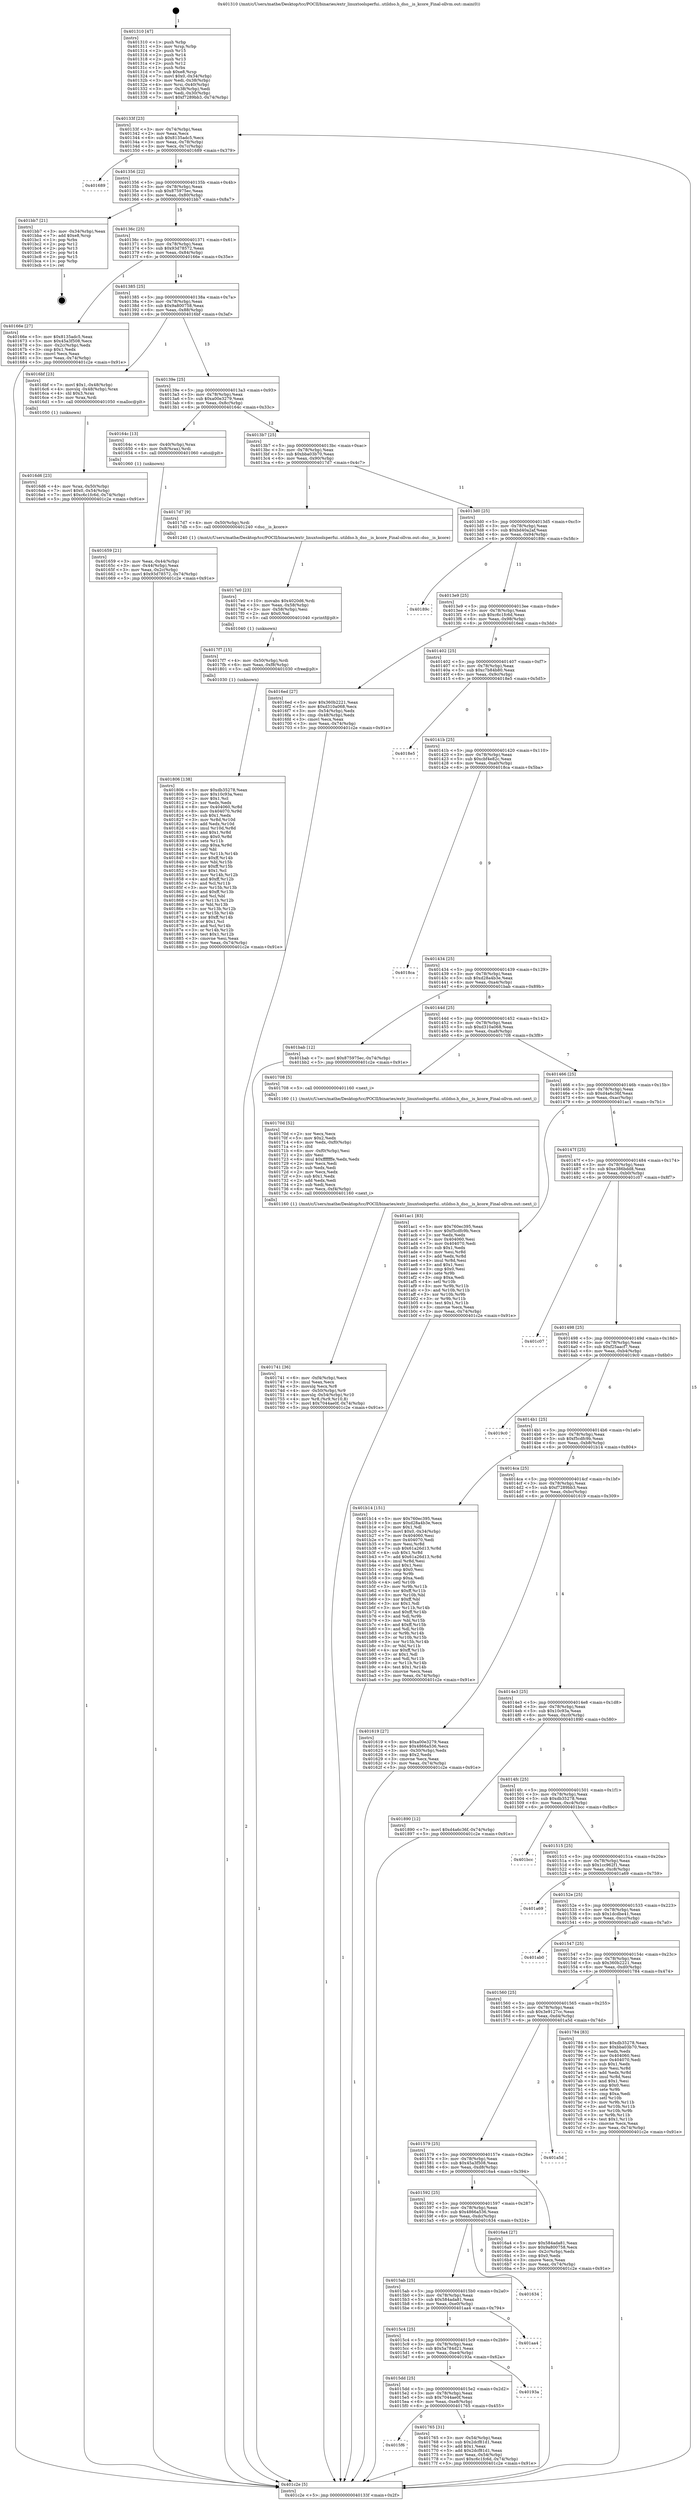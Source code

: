 digraph "0x401310" {
  label = "0x401310 (/mnt/c/Users/mathe/Desktop/tcc/POCII/binaries/extr_linuxtoolsperfui..utildso.h_dso__is_kcore_Final-ollvm.out::main(0))"
  labelloc = "t"
  node[shape=record]

  Entry [label="",width=0.3,height=0.3,shape=circle,fillcolor=black,style=filled]
  "0x40133f" [label="{
     0x40133f [23]\l
     | [instrs]\l
     &nbsp;&nbsp;0x40133f \<+3\>: mov -0x74(%rbp),%eax\l
     &nbsp;&nbsp;0x401342 \<+2\>: mov %eax,%ecx\l
     &nbsp;&nbsp;0x401344 \<+6\>: sub $0x8135adc5,%ecx\l
     &nbsp;&nbsp;0x40134a \<+3\>: mov %eax,-0x78(%rbp)\l
     &nbsp;&nbsp;0x40134d \<+3\>: mov %ecx,-0x7c(%rbp)\l
     &nbsp;&nbsp;0x401350 \<+6\>: je 0000000000401689 \<main+0x379\>\l
  }"]
  "0x401689" [label="{
     0x401689\l
  }", style=dashed]
  "0x401356" [label="{
     0x401356 [22]\l
     | [instrs]\l
     &nbsp;&nbsp;0x401356 \<+5\>: jmp 000000000040135b \<main+0x4b\>\l
     &nbsp;&nbsp;0x40135b \<+3\>: mov -0x78(%rbp),%eax\l
     &nbsp;&nbsp;0x40135e \<+5\>: sub $0x875975ec,%eax\l
     &nbsp;&nbsp;0x401363 \<+3\>: mov %eax,-0x80(%rbp)\l
     &nbsp;&nbsp;0x401366 \<+6\>: je 0000000000401bb7 \<main+0x8a7\>\l
  }"]
  Exit [label="",width=0.3,height=0.3,shape=circle,fillcolor=black,style=filled,peripheries=2]
  "0x401bb7" [label="{
     0x401bb7 [21]\l
     | [instrs]\l
     &nbsp;&nbsp;0x401bb7 \<+3\>: mov -0x34(%rbp),%eax\l
     &nbsp;&nbsp;0x401bba \<+7\>: add $0xe8,%rsp\l
     &nbsp;&nbsp;0x401bc1 \<+1\>: pop %rbx\l
     &nbsp;&nbsp;0x401bc2 \<+2\>: pop %r12\l
     &nbsp;&nbsp;0x401bc4 \<+2\>: pop %r13\l
     &nbsp;&nbsp;0x401bc6 \<+2\>: pop %r14\l
     &nbsp;&nbsp;0x401bc8 \<+2\>: pop %r15\l
     &nbsp;&nbsp;0x401bca \<+1\>: pop %rbp\l
     &nbsp;&nbsp;0x401bcb \<+1\>: ret\l
  }"]
  "0x40136c" [label="{
     0x40136c [25]\l
     | [instrs]\l
     &nbsp;&nbsp;0x40136c \<+5\>: jmp 0000000000401371 \<main+0x61\>\l
     &nbsp;&nbsp;0x401371 \<+3\>: mov -0x78(%rbp),%eax\l
     &nbsp;&nbsp;0x401374 \<+5\>: sub $0x93d78572,%eax\l
     &nbsp;&nbsp;0x401379 \<+6\>: mov %eax,-0x84(%rbp)\l
     &nbsp;&nbsp;0x40137f \<+6\>: je 000000000040166e \<main+0x35e\>\l
  }"]
  "0x401806" [label="{
     0x401806 [138]\l
     | [instrs]\l
     &nbsp;&nbsp;0x401806 \<+5\>: mov $0xdb35278,%eax\l
     &nbsp;&nbsp;0x40180b \<+5\>: mov $0x10c93a,%esi\l
     &nbsp;&nbsp;0x401810 \<+2\>: mov $0x1,%cl\l
     &nbsp;&nbsp;0x401812 \<+2\>: xor %edx,%edx\l
     &nbsp;&nbsp;0x401814 \<+8\>: mov 0x404060,%r8d\l
     &nbsp;&nbsp;0x40181c \<+8\>: mov 0x404070,%r9d\l
     &nbsp;&nbsp;0x401824 \<+3\>: sub $0x1,%edx\l
     &nbsp;&nbsp;0x401827 \<+3\>: mov %r8d,%r10d\l
     &nbsp;&nbsp;0x40182a \<+3\>: add %edx,%r10d\l
     &nbsp;&nbsp;0x40182d \<+4\>: imul %r10d,%r8d\l
     &nbsp;&nbsp;0x401831 \<+4\>: and $0x1,%r8d\l
     &nbsp;&nbsp;0x401835 \<+4\>: cmp $0x0,%r8d\l
     &nbsp;&nbsp;0x401839 \<+4\>: sete %r11b\l
     &nbsp;&nbsp;0x40183d \<+4\>: cmp $0xa,%r9d\l
     &nbsp;&nbsp;0x401841 \<+3\>: setl %bl\l
     &nbsp;&nbsp;0x401844 \<+3\>: mov %r11b,%r14b\l
     &nbsp;&nbsp;0x401847 \<+4\>: xor $0xff,%r14b\l
     &nbsp;&nbsp;0x40184b \<+3\>: mov %bl,%r15b\l
     &nbsp;&nbsp;0x40184e \<+4\>: xor $0xff,%r15b\l
     &nbsp;&nbsp;0x401852 \<+3\>: xor $0x1,%cl\l
     &nbsp;&nbsp;0x401855 \<+3\>: mov %r14b,%r12b\l
     &nbsp;&nbsp;0x401858 \<+4\>: and $0xff,%r12b\l
     &nbsp;&nbsp;0x40185c \<+3\>: and %cl,%r11b\l
     &nbsp;&nbsp;0x40185f \<+3\>: mov %r15b,%r13b\l
     &nbsp;&nbsp;0x401862 \<+4\>: and $0xff,%r13b\l
     &nbsp;&nbsp;0x401866 \<+2\>: and %cl,%bl\l
     &nbsp;&nbsp;0x401868 \<+3\>: or %r11b,%r12b\l
     &nbsp;&nbsp;0x40186b \<+3\>: or %bl,%r13b\l
     &nbsp;&nbsp;0x40186e \<+3\>: xor %r13b,%r12b\l
     &nbsp;&nbsp;0x401871 \<+3\>: or %r15b,%r14b\l
     &nbsp;&nbsp;0x401874 \<+4\>: xor $0xff,%r14b\l
     &nbsp;&nbsp;0x401878 \<+3\>: or $0x1,%cl\l
     &nbsp;&nbsp;0x40187b \<+3\>: and %cl,%r14b\l
     &nbsp;&nbsp;0x40187e \<+3\>: or %r14b,%r12b\l
     &nbsp;&nbsp;0x401881 \<+4\>: test $0x1,%r12b\l
     &nbsp;&nbsp;0x401885 \<+3\>: cmovne %esi,%eax\l
     &nbsp;&nbsp;0x401888 \<+3\>: mov %eax,-0x74(%rbp)\l
     &nbsp;&nbsp;0x40188b \<+5\>: jmp 0000000000401c2e \<main+0x91e\>\l
  }"]
  "0x40166e" [label="{
     0x40166e [27]\l
     | [instrs]\l
     &nbsp;&nbsp;0x40166e \<+5\>: mov $0x8135adc5,%eax\l
     &nbsp;&nbsp;0x401673 \<+5\>: mov $0x45a3f508,%ecx\l
     &nbsp;&nbsp;0x401678 \<+3\>: mov -0x2c(%rbp),%edx\l
     &nbsp;&nbsp;0x40167b \<+3\>: cmp $0x1,%edx\l
     &nbsp;&nbsp;0x40167e \<+3\>: cmovl %ecx,%eax\l
     &nbsp;&nbsp;0x401681 \<+3\>: mov %eax,-0x74(%rbp)\l
     &nbsp;&nbsp;0x401684 \<+5\>: jmp 0000000000401c2e \<main+0x91e\>\l
  }"]
  "0x401385" [label="{
     0x401385 [25]\l
     | [instrs]\l
     &nbsp;&nbsp;0x401385 \<+5\>: jmp 000000000040138a \<main+0x7a\>\l
     &nbsp;&nbsp;0x40138a \<+3\>: mov -0x78(%rbp),%eax\l
     &nbsp;&nbsp;0x40138d \<+5\>: sub $0x9a800758,%eax\l
     &nbsp;&nbsp;0x401392 \<+6\>: mov %eax,-0x88(%rbp)\l
     &nbsp;&nbsp;0x401398 \<+6\>: je 00000000004016bf \<main+0x3af\>\l
  }"]
  "0x4017f7" [label="{
     0x4017f7 [15]\l
     | [instrs]\l
     &nbsp;&nbsp;0x4017f7 \<+4\>: mov -0x50(%rbp),%rdi\l
     &nbsp;&nbsp;0x4017fb \<+6\>: mov %eax,-0xf8(%rbp)\l
     &nbsp;&nbsp;0x401801 \<+5\>: call 0000000000401030 \<free@plt\>\l
     | [calls]\l
     &nbsp;&nbsp;0x401030 \{1\} (unknown)\l
  }"]
  "0x4016bf" [label="{
     0x4016bf [23]\l
     | [instrs]\l
     &nbsp;&nbsp;0x4016bf \<+7\>: movl $0x1,-0x48(%rbp)\l
     &nbsp;&nbsp;0x4016c6 \<+4\>: movslq -0x48(%rbp),%rax\l
     &nbsp;&nbsp;0x4016ca \<+4\>: shl $0x3,%rax\l
     &nbsp;&nbsp;0x4016ce \<+3\>: mov %rax,%rdi\l
     &nbsp;&nbsp;0x4016d1 \<+5\>: call 0000000000401050 \<malloc@plt\>\l
     | [calls]\l
     &nbsp;&nbsp;0x401050 \{1\} (unknown)\l
  }"]
  "0x40139e" [label="{
     0x40139e [25]\l
     | [instrs]\l
     &nbsp;&nbsp;0x40139e \<+5\>: jmp 00000000004013a3 \<main+0x93\>\l
     &nbsp;&nbsp;0x4013a3 \<+3\>: mov -0x78(%rbp),%eax\l
     &nbsp;&nbsp;0x4013a6 \<+5\>: sub $0xa00e3279,%eax\l
     &nbsp;&nbsp;0x4013ab \<+6\>: mov %eax,-0x8c(%rbp)\l
     &nbsp;&nbsp;0x4013b1 \<+6\>: je 000000000040164c \<main+0x33c\>\l
  }"]
  "0x4017e0" [label="{
     0x4017e0 [23]\l
     | [instrs]\l
     &nbsp;&nbsp;0x4017e0 \<+10\>: movabs $0x4020d6,%rdi\l
     &nbsp;&nbsp;0x4017ea \<+3\>: mov %eax,-0x58(%rbp)\l
     &nbsp;&nbsp;0x4017ed \<+3\>: mov -0x58(%rbp),%esi\l
     &nbsp;&nbsp;0x4017f0 \<+2\>: mov $0x0,%al\l
     &nbsp;&nbsp;0x4017f2 \<+5\>: call 0000000000401040 \<printf@plt\>\l
     | [calls]\l
     &nbsp;&nbsp;0x401040 \{1\} (unknown)\l
  }"]
  "0x40164c" [label="{
     0x40164c [13]\l
     | [instrs]\l
     &nbsp;&nbsp;0x40164c \<+4\>: mov -0x40(%rbp),%rax\l
     &nbsp;&nbsp;0x401650 \<+4\>: mov 0x8(%rax),%rdi\l
     &nbsp;&nbsp;0x401654 \<+5\>: call 0000000000401060 \<atoi@plt\>\l
     | [calls]\l
     &nbsp;&nbsp;0x401060 \{1\} (unknown)\l
  }"]
  "0x4013b7" [label="{
     0x4013b7 [25]\l
     | [instrs]\l
     &nbsp;&nbsp;0x4013b7 \<+5\>: jmp 00000000004013bc \<main+0xac\>\l
     &nbsp;&nbsp;0x4013bc \<+3\>: mov -0x78(%rbp),%eax\l
     &nbsp;&nbsp;0x4013bf \<+5\>: sub $0xbba03b70,%eax\l
     &nbsp;&nbsp;0x4013c4 \<+6\>: mov %eax,-0x90(%rbp)\l
     &nbsp;&nbsp;0x4013ca \<+6\>: je 00000000004017d7 \<main+0x4c7\>\l
  }"]
  "0x4015f6" [label="{
     0x4015f6\l
  }", style=dashed]
  "0x4017d7" [label="{
     0x4017d7 [9]\l
     | [instrs]\l
     &nbsp;&nbsp;0x4017d7 \<+4\>: mov -0x50(%rbp),%rdi\l
     &nbsp;&nbsp;0x4017db \<+5\>: call 0000000000401240 \<dso__is_kcore\>\l
     | [calls]\l
     &nbsp;&nbsp;0x401240 \{1\} (/mnt/c/Users/mathe/Desktop/tcc/POCII/binaries/extr_linuxtoolsperfui..utildso.h_dso__is_kcore_Final-ollvm.out::dso__is_kcore)\l
  }"]
  "0x4013d0" [label="{
     0x4013d0 [25]\l
     | [instrs]\l
     &nbsp;&nbsp;0x4013d0 \<+5\>: jmp 00000000004013d5 \<main+0xc5\>\l
     &nbsp;&nbsp;0x4013d5 \<+3\>: mov -0x78(%rbp),%eax\l
     &nbsp;&nbsp;0x4013d8 \<+5\>: sub $0xbd40a2af,%eax\l
     &nbsp;&nbsp;0x4013dd \<+6\>: mov %eax,-0x94(%rbp)\l
     &nbsp;&nbsp;0x4013e3 \<+6\>: je 000000000040189c \<main+0x58c\>\l
  }"]
  "0x401765" [label="{
     0x401765 [31]\l
     | [instrs]\l
     &nbsp;&nbsp;0x401765 \<+3\>: mov -0x54(%rbp),%eax\l
     &nbsp;&nbsp;0x401768 \<+5\>: sub $0x2dcf81d1,%eax\l
     &nbsp;&nbsp;0x40176d \<+3\>: add $0x1,%eax\l
     &nbsp;&nbsp;0x401770 \<+5\>: add $0x2dcf81d1,%eax\l
     &nbsp;&nbsp;0x401775 \<+3\>: mov %eax,-0x54(%rbp)\l
     &nbsp;&nbsp;0x401778 \<+7\>: movl $0xc6c1fc6d,-0x74(%rbp)\l
     &nbsp;&nbsp;0x40177f \<+5\>: jmp 0000000000401c2e \<main+0x91e\>\l
  }"]
  "0x40189c" [label="{
     0x40189c\l
  }", style=dashed]
  "0x4013e9" [label="{
     0x4013e9 [25]\l
     | [instrs]\l
     &nbsp;&nbsp;0x4013e9 \<+5\>: jmp 00000000004013ee \<main+0xde\>\l
     &nbsp;&nbsp;0x4013ee \<+3\>: mov -0x78(%rbp),%eax\l
     &nbsp;&nbsp;0x4013f1 \<+5\>: sub $0xc6c1fc6d,%eax\l
     &nbsp;&nbsp;0x4013f6 \<+6\>: mov %eax,-0x98(%rbp)\l
     &nbsp;&nbsp;0x4013fc \<+6\>: je 00000000004016ed \<main+0x3dd\>\l
  }"]
  "0x4015dd" [label="{
     0x4015dd [25]\l
     | [instrs]\l
     &nbsp;&nbsp;0x4015dd \<+5\>: jmp 00000000004015e2 \<main+0x2d2\>\l
     &nbsp;&nbsp;0x4015e2 \<+3\>: mov -0x78(%rbp),%eax\l
     &nbsp;&nbsp;0x4015e5 \<+5\>: sub $0x7044ae0f,%eax\l
     &nbsp;&nbsp;0x4015ea \<+6\>: mov %eax,-0xe8(%rbp)\l
     &nbsp;&nbsp;0x4015f0 \<+6\>: je 0000000000401765 \<main+0x455\>\l
  }"]
  "0x4016ed" [label="{
     0x4016ed [27]\l
     | [instrs]\l
     &nbsp;&nbsp;0x4016ed \<+5\>: mov $0x360b2221,%eax\l
     &nbsp;&nbsp;0x4016f2 \<+5\>: mov $0xd310a068,%ecx\l
     &nbsp;&nbsp;0x4016f7 \<+3\>: mov -0x54(%rbp),%edx\l
     &nbsp;&nbsp;0x4016fa \<+3\>: cmp -0x48(%rbp),%edx\l
     &nbsp;&nbsp;0x4016fd \<+3\>: cmovl %ecx,%eax\l
     &nbsp;&nbsp;0x401700 \<+3\>: mov %eax,-0x74(%rbp)\l
     &nbsp;&nbsp;0x401703 \<+5\>: jmp 0000000000401c2e \<main+0x91e\>\l
  }"]
  "0x401402" [label="{
     0x401402 [25]\l
     | [instrs]\l
     &nbsp;&nbsp;0x401402 \<+5\>: jmp 0000000000401407 \<main+0xf7\>\l
     &nbsp;&nbsp;0x401407 \<+3\>: mov -0x78(%rbp),%eax\l
     &nbsp;&nbsp;0x40140a \<+5\>: sub $0xc7b84b80,%eax\l
     &nbsp;&nbsp;0x40140f \<+6\>: mov %eax,-0x9c(%rbp)\l
     &nbsp;&nbsp;0x401415 \<+6\>: je 00000000004018e5 \<main+0x5d5\>\l
  }"]
  "0x40193a" [label="{
     0x40193a\l
  }", style=dashed]
  "0x4018e5" [label="{
     0x4018e5\l
  }", style=dashed]
  "0x40141b" [label="{
     0x40141b [25]\l
     | [instrs]\l
     &nbsp;&nbsp;0x40141b \<+5\>: jmp 0000000000401420 \<main+0x110\>\l
     &nbsp;&nbsp;0x401420 \<+3\>: mov -0x78(%rbp),%eax\l
     &nbsp;&nbsp;0x401423 \<+5\>: sub $0xcbf4e82c,%eax\l
     &nbsp;&nbsp;0x401428 \<+6\>: mov %eax,-0xa0(%rbp)\l
     &nbsp;&nbsp;0x40142e \<+6\>: je 00000000004018ca \<main+0x5ba\>\l
  }"]
  "0x4015c4" [label="{
     0x4015c4 [25]\l
     | [instrs]\l
     &nbsp;&nbsp;0x4015c4 \<+5\>: jmp 00000000004015c9 \<main+0x2b9\>\l
     &nbsp;&nbsp;0x4015c9 \<+3\>: mov -0x78(%rbp),%eax\l
     &nbsp;&nbsp;0x4015cc \<+5\>: sub $0x5a784d21,%eax\l
     &nbsp;&nbsp;0x4015d1 \<+6\>: mov %eax,-0xe4(%rbp)\l
     &nbsp;&nbsp;0x4015d7 \<+6\>: je 000000000040193a \<main+0x62a\>\l
  }"]
  "0x4018ca" [label="{
     0x4018ca\l
  }", style=dashed]
  "0x401434" [label="{
     0x401434 [25]\l
     | [instrs]\l
     &nbsp;&nbsp;0x401434 \<+5\>: jmp 0000000000401439 \<main+0x129\>\l
     &nbsp;&nbsp;0x401439 \<+3\>: mov -0x78(%rbp),%eax\l
     &nbsp;&nbsp;0x40143c \<+5\>: sub $0xd28a4b3e,%eax\l
     &nbsp;&nbsp;0x401441 \<+6\>: mov %eax,-0xa4(%rbp)\l
     &nbsp;&nbsp;0x401447 \<+6\>: je 0000000000401bab \<main+0x89b\>\l
  }"]
  "0x401aa4" [label="{
     0x401aa4\l
  }", style=dashed]
  "0x401bab" [label="{
     0x401bab [12]\l
     | [instrs]\l
     &nbsp;&nbsp;0x401bab \<+7\>: movl $0x875975ec,-0x74(%rbp)\l
     &nbsp;&nbsp;0x401bb2 \<+5\>: jmp 0000000000401c2e \<main+0x91e\>\l
  }"]
  "0x40144d" [label="{
     0x40144d [25]\l
     | [instrs]\l
     &nbsp;&nbsp;0x40144d \<+5\>: jmp 0000000000401452 \<main+0x142\>\l
     &nbsp;&nbsp;0x401452 \<+3\>: mov -0x78(%rbp),%eax\l
     &nbsp;&nbsp;0x401455 \<+5\>: sub $0xd310a068,%eax\l
     &nbsp;&nbsp;0x40145a \<+6\>: mov %eax,-0xa8(%rbp)\l
     &nbsp;&nbsp;0x401460 \<+6\>: je 0000000000401708 \<main+0x3f8\>\l
  }"]
  "0x4015ab" [label="{
     0x4015ab [25]\l
     | [instrs]\l
     &nbsp;&nbsp;0x4015ab \<+5\>: jmp 00000000004015b0 \<main+0x2a0\>\l
     &nbsp;&nbsp;0x4015b0 \<+3\>: mov -0x78(%rbp),%eax\l
     &nbsp;&nbsp;0x4015b3 \<+5\>: sub $0x584ada81,%eax\l
     &nbsp;&nbsp;0x4015b8 \<+6\>: mov %eax,-0xe0(%rbp)\l
     &nbsp;&nbsp;0x4015be \<+6\>: je 0000000000401aa4 \<main+0x794\>\l
  }"]
  "0x401708" [label="{
     0x401708 [5]\l
     | [instrs]\l
     &nbsp;&nbsp;0x401708 \<+5\>: call 0000000000401160 \<next_i\>\l
     | [calls]\l
     &nbsp;&nbsp;0x401160 \{1\} (/mnt/c/Users/mathe/Desktop/tcc/POCII/binaries/extr_linuxtoolsperfui..utildso.h_dso__is_kcore_Final-ollvm.out::next_i)\l
  }"]
  "0x401466" [label="{
     0x401466 [25]\l
     | [instrs]\l
     &nbsp;&nbsp;0x401466 \<+5\>: jmp 000000000040146b \<main+0x15b\>\l
     &nbsp;&nbsp;0x40146b \<+3\>: mov -0x78(%rbp),%eax\l
     &nbsp;&nbsp;0x40146e \<+5\>: sub $0xd4a6c36f,%eax\l
     &nbsp;&nbsp;0x401473 \<+6\>: mov %eax,-0xac(%rbp)\l
     &nbsp;&nbsp;0x401479 \<+6\>: je 0000000000401ac1 \<main+0x7b1\>\l
  }"]
  "0x401634" [label="{
     0x401634\l
  }", style=dashed]
  "0x401ac1" [label="{
     0x401ac1 [83]\l
     | [instrs]\l
     &nbsp;&nbsp;0x401ac1 \<+5\>: mov $0x760ec395,%eax\l
     &nbsp;&nbsp;0x401ac6 \<+5\>: mov $0xf5cdfc9b,%ecx\l
     &nbsp;&nbsp;0x401acb \<+2\>: xor %edx,%edx\l
     &nbsp;&nbsp;0x401acd \<+7\>: mov 0x404060,%esi\l
     &nbsp;&nbsp;0x401ad4 \<+7\>: mov 0x404070,%edi\l
     &nbsp;&nbsp;0x401adb \<+3\>: sub $0x1,%edx\l
     &nbsp;&nbsp;0x401ade \<+3\>: mov %esi,%r8d\l
     &nbsp;&nbsp;0x401ae1 \<+3\>: add %edx,%r8d\l
     &nbsp;&nbsp;0x401ae4 \<+4\>: imul %r8d,%esi\l
     &nbsp;&nbsp;0x401ae8 \<+3\>: and $0x1,%esi\l
     &nbsp;&nbsp;0x401aeb \<+3\>: cmp $0x0,%esi\l
     &nbsp;&nbsp;0x401aee \<+4\>: sete %r9b\l
     &nbsp;&nbsp;0x401af2 \<+3\>: cmp $0xa,%edi\l
     &nbsp;&nbsp;0x401af5 \<+4\>: setl %r10b\l
     &nbsp;&nbsp;0x401af9 \<+3\>: mov %r9b,%r11b\l
     &nbsp;&nbsp;0x401afc \<+3\>: and %r10b,%r11b\l
     &nbsp;&nbsp;0x401aff \<+3\>: xor %r10b,%r9b\l
     &nbsp;&nbsp;0x401b02 \<+3\>: or %r9b,%r11b\l
     &nbsp;&nbsp;0x401b05 \<+4\>: test $0x1,%r11b\l
     &nbsp;&nbsp;0x401b09 \<+3\>: cmovne %ecx,%eax\l
     &nbsp;&nbsp;0x401b0c \<+3\>: mov %eax,-0x74(%rbp)\l
     &nbsp;&nbsp;0x401b0f \<+5\>: jmp 0000000000401c2e \<main+0x91e\>\l
  }"]
  "0x40147f" [label="{
     0x40147f [25]\l
     | [instrs]\l
     &nbsp;&nbsp;0x40147f \<+5\>: jmp 0000000000401484 \<main+0x174\>\l
     &nbsp;&nbsp;0x401484 \<+3\>: mov -0x78(%rbp),%eax\l
     &nbsp;&nbsp;0x401487 \<+5\>: sub $0xe386bdd8,%eax\l
     &nbsp;&nbsp;0x40148c \<+6\>: mov %eax,-0xb0(%rbp)\l
     &nbsp;&nbsp;0x401492 \<+6\>: je 0000000000401c07 \<main+0x8f7\>\l
  }"]
  "0x401741" [label="{
     0x401741 [36]\l
     | [instrs]\l
     &nbsp;&nbsp;0x401741 \<+6\>: mov -0xf4(%rbp),%ecx\l
     &nbsp;&nbsp;0x401747 \<+3\>: imul %eax,%ecx\l
     &nbsp;&nbsp;0x40174a \<+3\>: movslq %ecx,%r8\l
     &nbsp;&nbsp;0x40174d \<+4\>: mov -0x50(%rbp),%r9\l
     &nbsp;&nbsp;0x401751 \<+4\>: movslq -0x54(%rbp),%r10\l
     &nbsp;&nbsp;0x401755 \<+4\>: mov %r8,(%r9,%r10,8)\l
     &nbsp;&nbsp;0x401759 \<+7\>: movl $0x7044ae0f,-0x74(%rbp)\l
     &nbsp;&nbsp;0x401760 \<+5\>: jmp 0000000000401c2e \<main+0x91e\>\l
  }"]
  "0x401c07" [label="{
     0x401c07\l
  }", style=dashed]
  "0x401498" [label="{
     0x401498 [25]\l
     | [instrs]\l
     &nbsp;&nbsp;0x401498 \<+5\>: jmp 000000000040149d \<main+0x18d\>\l
     &nbsp;&nbsp;0x40149d \<+3\>: mov -0x78(%rbp),%eax\l
     &nbsp;&nbsp;0x4014a0 \<+5\>: sub $0xf25aacf7,%eax\l
     &nbsp;&nbsp;0x4014a5 \<+6\>: mov %eax,-0xb4(%rbp)\l
     &nbsp;&nbsp;0x4014ab \<+6\>: je 00000000004019c0 \<main+0x6b0\>\l
  }"]
  "0x40170d" [label="{
     0x40170d [52]\l
     | [instrs]\l
     &nbsp;&nbsp;0x40170d \<+2\>: xor %ecx,%ecx\l
     &nbsp;&nbsp;0x40170f \<+5\>: mov $0x2,%edx\l
     &nbsp;&nbsp;0x401714 \<+6\>: mov %edx,-0xf0(%rbp)\l
     &nbsp;&nbsp;0x40171a \<+1\>: cltd\l
     &nbsp;&nbsp;0x40171b \<+6\>: mov -0xf0(%rbp),%esi\l
     &nbsp;&nbsp;0x401721 \<+2\>: idiv %esi\l
     &nbsp;&nbsp;0x401723 \<+6\>: imul $0xfffffffe,%edx,%edx\l
     &nbsp;&nbsp;0x401729 \<+2\>: mov %ecx,%edi\l
     &nbsp;&nbsp;0x40172b \<+2\>: sub %edx,%edi\l
     &nbsp;&nbsp;0x40172d \<+2\>: mov %ecx,%edx\l
     &nbsp;&nbsp;0x40172f \<+3\>: sub $0x1,%edx\l
     &nbsp;&nbsp;0x401732 \<+2\>: add %edx,%edi\l
     &nbsp;&nbsp;0x401734 \<+2\>: sub %edi,%ecx\l
     &nbsp;&nbsp;0x401736 \<+6\>: mov %ecx,-0xf4(%rbp)\l
     &nbsp;&nbsp;0x40173c \<+5\>: call 0000000000401160 \<next_i\>\l
     | [calls]\l
     &nbsp;&nbsp;0x401160 \{1\} (/mnt/c/Users/mathe/Desktop/tcc/POCII/binaries/extr_linuxtoolsperfui..utildso.h_dso__is_kcore_Final-ollvm.out::next_i)\l
  }"]
  "0x4019c0" [label="{
     0x4019c0\l
  }", style=dashed]
  "0x4014b1" [label="{
     0x4014b1 [25]\l
     | [instrs]\l
     &nbsp;&nbsp;0x4014b1 \<+5\>: jmp 00000000004014b6 \<main+0x1a6\>\l
     &nbsp;&nbsp;0x4014b6 \<+3\>: mov -0x78(%rbp),%eax\l
     &nbsp;&nbsp;0x4014b9 \<+5\>: sub $0xf5cdfc9b,%eax\l
     &nbsp;&nbsp;0x4014be \<+6\>: mov %eax,-0xb8(%rbp)\l
     &nbsp;&nbsp;0x4014c4 \<+6\>: je 0000000000401b14 \<main+0x804\>\l
  }"]
  "0x4016d6" [label="{
     0x4016d6 [23]\l
     | [instrs]\l
     &nbsp;&nbsp;0x4016d6 \<+4\>: mov %rax,-0x50(%rbp)\l
     &nbsp;&nbsp;0x4016da \<+7\>: movl $0x0,-0x54(%rbp)\l
     &nbsp;&nbsp;0x4016e1 \<+7\>: movl $0xc6c1fc6d,-0x74(%rbp)\l
     &nbsp;&nbsp;0x4016e8 \<+5\>: jmp 0000000000401c2e \<main+0x91e\>\l
  }"]
  "0x401b14" [label="{
     0x401b14 [151]\l
     | [instrs]\l
     &nbsp;&nbsp;0x401b14 \<+5\>: mov $0x760ec395,%eax\l
     &nbsp;&nbsp;0x401b19 \<+5\>: mov $0xd28a4b3e,%ecx\l
     &nbsp;&nbsp;0x401b1e \<+2\>: mov $0x1,%dl\l
     &nbsp;&nbsp;0x401b20 \<+7\>: movl $0x0,-0x34(%rbp)\l
     &nbsp;&nbsp;0x401b27 \<+7\>: mov 0x404060,%esi\l
     &nbsp;&nbsp;0x401b2e \<+7\>: mov 0x404070,%edi\l
     &nbsp;&nbsp;0x401b35 \<+3\>: mov %esi,%r8d\l
     &nbsp;&nbsp;0x401b38 \<+7\>: sub $0x61a26d13,%r8d\l
     &nbsp;&nbsp;0x401b3f \<+4\>: sub $0x1,%r8d\l
     &nbsp;&nbsp;0x401b43 \<+7\>: add $0x61a26d13,%r8d\l
     &nbsp;&nbsp;0x401b4a \<+4\>: imul %r8d,%esi\l
     &nbsp;&nbsp;0x401b4e \<+3\>: and $0x1,%esi\l
     &nbsp;&nbsp;0x401b51 \<+3\>: cmp $0x0,%esi\l
     &nbsp;&nbsp;0x401b54 \<+4\>: sete %r9b\l
     &nbsp;&nbsp;0x401b58 \<+3\>: cmp $0xa,%edi\l
     &nbsp;&nbsp;0x401b5b \<+4\>: setl %r10b\l
     &nbsp;&nbsp;0x401b5f \<+3\>: mov %r9b,%r11b\l
     &nbsp;&nbsp;0x401b62 \<+4\>: xor $0xff,%r11b\l
     &nbsp;&nbsp;0x401b66 \<+3\>: mov %r10b,%bl\l
     &nbsp;&nbsp;0x401b69 \<+3\>: xor $0xff,%bl\l
     &nbsp;&nbsp;0x401b6c \<+3\>: xor $0x1,%dl\l
     &nbsp;&nbsp;0x401b6f \<+3\>: mov %r11b,%r14b\l
     &nbsp;&nbsp;0x401b72 \<+4\>: and $0xff,%r14b\l
     &nbsp;&nbsp;0x401b76 \<+3\>: and %dl,%r9b\l
     &nbsp;&nbsp;0x401b79 \<+3\>: mov %bl,%r15b\l
     &nbsp;&nbsp;0x401b7c \<+4\>: and $0xff,%r15b\l
     &nbsp;&nbsp;0x401b80 \<+3\>: and %dl,%r10b\l
     &nbsp;&nbsp;0x401b83 \<+3\>: or %r9b,%r14b\l
     &nbsp;&nbsp;0x401b86 \<+3\>: or %r10b,%r15b\l
     &nbsp;&nbsp;0x401b89 \<+3\>: xor %r15b,%r14b\l
     &nbsp;&nbsp;0x401b8c \<+3\>: or %bl,%r11b\l
     &nbsp;&nbsp;0x401b8f \<+4\>: xor $0xff,%r11b\l
     &nbsp;&nbsp;0x401b93 \<+3\>: or $0x1,%dl\l
     &nbsp;&nbsp;0x401b96 \<+3\>: and %dl,%r11b\l
     &nbsp;&nbsp;0x401b99 \<+3\>: or %r11b,%r14b\l
     &nbsp;&nbsp;0x401b9c \<+4\>: test $0x1,%r14b\l
     &nbsp;&nbsp;0x401ba0 \<+3\>: cmovne %ecx,%eax\l
     &nbsp;&nbsp;0x401ba3 \<+3\>: mov %eax,-0x74(%rbp)\l
     &nbsp;&nbsp;0x401ba6 \<+5\>: jmp 0000000000401c2e \<main+0x91e\>\l
  }"]
  "0x4014ca" [label="{
     0x4014ca [25]\l
     | [instrs]\l
     &nbsp;&nbsp;0x4014ca \<+5\>: jmp 00000000004014cf \<main+0x1bf\>\l
     &nbsp;&nbsp;0x4014cf \<+3\>: mov -0x78(%rbp),%eax\l
     &nbsp;&nbsp;0x4014d2 \<+5\>: sub $0xf7289bb3,%eax\l
     &nbsp;&nbsp;0x4014d7 \<+6\>: mov %eax,-0xbc(%rbp)\l
     &nbsp;&nbsp;0x4014dd \<+6\>: je 0000000000401619 \<main+0x309\>\l
  }"]
  "0x401592" [label="{
     0x401592 [25]\l
     | [instrs]\l
     &nbsp;&nbsp;0x401592 \<+5\>: jmp 0000000000401597 \<main+0x287\>\l
     &nbsp;&nbsp;0x401597 \<+3\>: mov -0x78(%rbp),%eax\l
     &nbsp;&nbsp;0x40159a \<+5\>: sub $0x4866a536,%eax\l
     &nbsp;&nbsp;0x40159f \<+6\>: mov %eax,-0xdc(%rbp)\l
     &nbsp;&nbsp;0x4015a5 \<+6\>: je 0000000000401634 \<main+0x324\>\l
  }"]
  "0x401619" [label="{
     0x401619 [27]\l
     | [instrs]\l
     &nbsp;&nbsp;0x401619 \<+5\>: mov $0xa00e3279,%eax\l
     &nbsp;&nbsp;0x40161e \<+5\>: mov $0x4866a536,%ecx\l
     &nbsp;&nbsp;0x401623 \<+3\>: mov -0x30(%rbp),%edx\l
     &nbsp;&nbsp;0x401626 \<+3\>: cmp $0x2,%edx\l
     &nbsp;&nbsp;0x401629 \<+3\>: cmovne %ecx,%eax\l
     &nbsp;&nbsp;0x40162c \<+3\>: mov %eax,-0x74(%rbp)\l
     &nbsp;&nbsp;0x40162f \<+5\>: jmp 0000000000401c2e \<main+0x91e\>\l
  }"]
  "0x4014e3" [label="{
     0x4014e3 [25]\l
     | [instrs]\l
     &nbsp;&nbsp;0x4014e3 \<+5\>: jmp 00000000004014e8 \<main+0x1d8\>\l
     &nbsp;&nbsp;0x4014e8 \<+3\>: mov -0x78(%rbp),%eax\l
     &nbsp;&nbsp;0x4014eb \<+5\>: sub $0x10c93a,%eax\l
     &nbsp;&nbsp;0x4014f0 \<+6\>: mov %eax,-0xc0(%rbp)\l
     &nbsp;&nbsp;0x4014f6 \<+6\>: je 0000000000401890 \<main+0x580\>\l
  }"]
  "0x401c2e" [label="{
     0x401c2e [5]\l
     | [instrs]\l
     &nbsp;&nbsp;0x401c2e \<+5\>: jmp 000000000040133f \<main+0x2f\>\l
  }"]
  "0x401310" [label="{
     0x401310 [47]\l
     | [instrs]\l
     &nbsp;&nbsp;0x401310 \<+1\>: push %rbp\l
     &nbsp;&nbsp;0x401311 \<+3\>: mov %rsp,%rbp\l
     &nbsp;&nbsp;0x401314 \<+2\>: push %r15\l
     &nbsp;&nbsp;0x401316 \<+2\>: push %r14\l
     &nbsp;&nbsp;0x401318 \<+2\>: push %r13\l
     &nbsp;&nbsp;0x40131a \<+2\>: push %r12\l
     &nbsp;&nbsp;0x40131c \<+1\>: push %rbx\l
     &nbsp;&nbsp;0x40131d \<+7\>: sub $0xe8,%rsp\l
     &nbsp;&nbsp;0x401324 \<+7\>: movl $0x0,-0x34(%rbp)\l
     &nbsp;&nbsp;0x40132b \<+3\>: mov %edi,-0x38(%rbp)\l
     &nbsp;&nbsp;0x40132e \<+4\>: mov %rsi,-0x40(%rbp)\l
     &nbsp;&nbsp;0x401332 \<+3\>: mov -0x38(%rbp),%edi\l
     &nbsp;&nbsp;0x401335 \<+3\>: mov %edi,-0x30(%rbp)\l
     &nbsp;&nbsp;0x401338 \<+7\>: movl $0xf7289bb3,-0x74(%rbp)\l
  }"]
  "0x401659" [label="{
     0x401659 [21]\l
     | [instrs]\l
     &nbsp;&nbsp;0x401659 \<+3\>: mov %eax,-0x44(%rbp)\l
     &nbsp;&nbsp;0x40165c \<+3\>: mov -0x44(%rbp),%eax\l
     &nbsp;&nbsp;0x40165f \<+3\>: mov %eax,-0x2c(%rbp)\l
     &nbsp;&nbsp;0x401662 \<+7\>: movl $0x93d78572,-0x74(%rbp)\l
     &nbsp;&nbsp;0x401669 \<+5\>: jmp 0000000000401c2e \<main+0x91e\>\l
  }"]
  "0x4016a4" [label="{
     0x4016a4 [27]\l
     | [instrs]\l
     &nbsp;&nbsp;0x4016a4 \<+5\>: mov $0x584ada81,%eax\l
     &nbsp;&nbsp;0x4016a9 \<+5\>: mov $0x9a800758,%ecx\l
     &nbsp;&nbsp;0x4016ae \<+3\>: mov -0x2c(%rbp),%edx\l
     &nbsp;&nbsp;0x4016b1 \<+3\>: cmp $0x0,%edx\l
     &nbsp;&nbsp;0x4016b4 \<+3\>: cmove %ecx,%eax\l
     &nbsp;&nbsp;0x4016b7 \<+3\>: mov %eax,-0x74(%rbp)\l
     &nbsp;&nbsp;0x4016ba \<+5\>: jmp 0000000000401c2e \<main+0x91e\>\l
  }"]
  "0x401890" [label="{
     0x401890 [12]\l
     | [instrs]\l
     &nbsp;&nbsp;0x401890 \<+7\>: movl $0xd4a6c36f,-0x74(%rbp)\l
     &nbsp;&nbsp;0x401897 \<+5\>: jmp 0000000000401c2e \<main+0x91e\>\l
  }"]
  "0x4014fc" [label="{
     0x4014fc [25]\l
     | [instrs]\l
     &nbsp;&nbsp;0x4014fc \<+5\>: jmp 0000000000401501 \<main+0x1f1\>\l
     &nbsp;&nbsp;0x401501 \<+3\>: mov -0x78(%rbp),%eax\l
     &nbsp;&nbsp;0x401504 \<+5\>: sub $0xdb35278,%eax\l
     &nbsp;&nbsp;0x401509 \<+6\>: mov %eax,-0xc4(%rbp)\l
     &nbsp;&nbsp;0x40150f \<+6\>: je 0000000000401bcc \<main+0x8bc\>\l
  }"]
  "0x401579" [label="{
     0x401579 [25]\l
     | [instrs]\l
     &nbsp;&nbsp;0x401579 \<+5\>: jmp 000000000040157e \<main+0x26e\>\l
     &nbsp;&nbsp;0x40157e \<+3\>: mov -0x78(%rbp),%eax\l
     &nbsp;&nbsp;0x401581 \<+5\>: sub $0x45a3f508,%eax\l
     &nbsp;&nbsp;0x401586 \<+6\>: mov %eax,-0xd8(%rbp)\l
     &nbsp;&nbsp;0x40158c \<+6\>: je 00000000004016a4 \<main+0x394\>\l
  }"]
  "0x401bcc" [label="{
     0x401bcc\l
  }", style=dashed]
  "0x401515" [label="{
     0x401515 [25]\l
     | [instrs]\l
     &nbsp;&nbsp;0x401515 \<+5\>: jmp 000000000040151a \<main+0x20a\>\l
     &nbsp;&nbsp;0x40151a \<+3\>: mov -0x78(%rbp),%eax\l
     &nbsp;&nbsp;0x40151d \<+5\>: sub $0x1cc962f1,%eax\l
     &nbsp;&nbsp;0x401522 \<+6\>: mov %eax,-0xc8(%rbp)\l
     &nbsp;&nbsp;0x401528 \<+6\>: je 0000000000401a69 \<main+0x759\>\l
  }"]
  "0x401a5d" [label="{
     0x401a5d\l
  }", style=dashed]
  "0x401a69" [label="{
     0x401a69\l
  }", style=dashed]
  "0x40152e" [label="{
     0x40152e [25]\l
     | [instrs]\l
     &nbsp;&nbsp;0x40152e \<+5\>: jmp 0000000000401533 \<main+0x223\>\l
     &nbsp;&nbsp;0x401533 \<+3\>: mov -0x78(%rbp),%eax\l
     &nbsp;&nbsp;0x401536 \<+5\>: sub $0x1dcdbe41,%eax\l
     &nbsp;&nbsp;0x40153b \<+6\>: mov %eax,-0xcc(%rbp)\l
     &nbsp;&nbsp;0x401541 \<+6\>: je 0000000000401ab0 \<main+0x7a0\>\l
  }"]
  "0x401560" [label="{
     0x401560 [25]\l
     | [instrs]\l
     &nbsp;&nbsp;0x401560 \<+5\>: jmp 0000000000401565 \<main+0x255\>\l
     &nbsp;&nbsp;0x401565 \<+3\>: mov -0x78(%rbp),%eax\l
     &nbsp;&nbsp;0x401568 \<+5\>: sub $0x3e9127cc,%eax\l
     &nbsp;&nbsp;0x40156d \<+6\>: mov %eax,-0xd4(%rbp)\l
     &nbsp;&nbsp;0x401573 \<+6\>: je 0000000000401a5d \<main+0x74d\>\l
  }"]
  "0x401ab0" [label="{
     0x401ab0\l
  }", style=dashed]
  "0x401547" [label="{
     0x401547 [25]\l
     | [instrs]\l
     &nbsp;&nbsp;0x401547 \<+5\>: jmp 000000000040154c \<main+0x23c\>\l
     &nbsp;&nbsp;0x40154c \<+3\>: mov -0x78(%rbp),%eax\l
     &nbsp;&nbsp;0x40154f \<+5\>: sub $0x360b2221,%eax\l
     &nbsp;&nbsp;0x401554 \<+6\>: mov %eax,-0xd0(%rbp)\l
     &nbsp;&nbsp;0x40155a \<+6\>: je 0000000000401784 \<main+0x474\>\l
  }"]
  "0x401784" [label="{
     0x401784 [83]\l
     | [instrs]\l
     &nbsp;&nbsp;0x401784 \<+5\>: mov $0xdb35278,%eax\l
     &nbsp;&nbsp;0x401789 \<+5\>: mov $0xbba03b70,%ecx\l
     &nbsp;&nbsp;0x40178e \<+2\>: xor %edx,%edx\l
     &nbsp;&nbsp;0x401790 \<+7\>: mov 0x404060,%esi\l
     &nbsp;&nbsp;0x401797 \<+7\>: mov 0x404070,%edi\l
     &nbsp;&nbsp;0x40179e \<+3\>: sub $0x1,%edx\l
     &nbsp;&nbsp;0x4017a1 \<+3\>: mov %esi,%r8d\l
     &nbsp;&nbsp;0x4017a4 \<+3\>: add %edx,%r8d\l
     &nbsp;&nbsp;0x4017a7 \<+4\>: imul %r8d,%esi\l
     &nbsp;&nbsp;0x4017ab \<+3\>: and $0x1,%esi\l
     &nbsp;&nbsp;0x4017ae \<+3\>: cmp $0x0,%esi\l
     &nbsp;&nbsp;0x4017b1 \<+4\>: sete %r9b\l
     &nbsp;&nbsp;0x4017b5 \<+3\>: cmp $0xa,%edi\l
     &nbsp;&nbsp;0x4017b8 \<+4\>: setl %r10b\l
     &nbsp;&nbsp;0x4017bc \<+3\>: mov %r9b,%r11b\l
     &nbsp;&nbsp;0x4017bf \<+3\>: and %r10b,%r11b\l
     &nbsp;&nbsp;0x4017c2 \<+3\>: xor %r10b,%r9b\l
     &nbsp;&nbsp;0x4017c5 \<+3\>: or %r9b,%r11b\l
     &nbsp;&nbsp;0x4017c8 \<+4\>: test $0x1,%r11b\l
     &nbsp;&nbsp;0x4017cc \<+3\>: cmovne %ecx,%eax\l
     &nbsp;&nbsp;0x4017cf \<+3\>: mov %eax,-0x74(%rbp)\l
     &nbsp;&nbsp;0x4017d2 \<+5\>: jmp 0000000000401c2e \<main+0x91e\>\l
  }"]
  Entry -> "0x401310" [label=" 1"]
  "0x40133f" -> "0x401689" [label=" 0"]
  "0x40133f" -> "0x401356" [label=" 16"]
  "0x401bb7" -> Exit [label=" 1"]
  "0x401356" -> "0x401bb7" [label=" 1"]
  "0x401356" -> "0x40136c" [label=" 15"]
  "0x401bab" -> "0x401c2e" [label=" 1"]
  "0x40136c" -> "0x40166e" [label=" 1"]
  "0x40136c" -> "0x401385" [label=" 14"]
  "0x401b14" -> "0x401c2e" [label=" 1"]
  "0x401385" -> "0x4016bf" [label=" 1"]
  "0x401385" -> "0x40139e" [label=" 13"]
  "0x401ac1" -> "0x401c2e" [label=" 1"]
  "0x40139e" -> "0x40164c" [label=" 1"]
  "0x40139e" -> "0x4013b7" [label=" 12"]
  "0x401890" -> "0x401c2e" [label=" 1"]
  "0x4013b7" -> "0x4017d7" [label=" 1"]
  "0x4013b7" -> "0x4013d0" [label=" 11"]
  "0x401806" -> "0x401c2e" [label=" 1"]
  "0x4013d0" -> "0x40189c" [label=" 0"]
  "0x4013d0" -> "0x4013e9" [label=" 11"]
  "0x4017f7" -> "0x401806" [label=" 1"]
  "0x4013e9" -> "0x4016ed" [label=" 2"]
  "0x4013e9" -> "0x401402" [label=" 9"]
  "0x4017d7" -> "0x4017e0" [label=" 1"]
  "0x401402" -> "0x4018e5" [label=" 0"]
  "0x401402" -> "0x40141b" [label=" 9"]
  "0x401784" -> "0x401c2e" [label=" 1"]
  "0x40141b" -> "0x4018ca" [label=" 0"]
  "0x40141b" -> "0x401434" [label=" 9"]
  "0x4015dd" -> "0x4015f6" [label=" 0"]
  "0x401434" -> "0x401bab" [label=" 1"]
  "0x401434" -> "0x40144d" [label=" 8"]
  "0x4015dd" -> "0x401765" [label=" 1"]
  "0x40144d" -> "0x401708" [label=" 1"]
  "0x40144d" -> "0x401466" [label=" 7"]
  "0x4015c4" -> "0x4015dd" [label=" 1"]
  "0x401466" -> "0x401ac1" [label=" 1"]
  "0x401466" -> "0x40147f" [label=" 6"]
  "0x4015c4" -> "0x40193a" [label=" 0"]
  "0x40147f" -> "0x401c07" [label=" 0"]
  "0x40147f" -> "0x401498" [label=" 6"]
  "0x4015ab" -> "0x4015c4" [label=" 1"]
  "0x401498" -> "0x4019c0" [label=" 0"]
  "0x401498" -> "0x4014b1" [label=" 6"]
  "0x4015ab" -> "0x401aa4" [label=" 0"]
  "0x4014b1" -> "0x401b14" [label=" 1"]
  "0x4014b1" -> "0x4014ca" [label=" 5"]
  "0x4017e0" -> "0x4017f7" [label=" 1"]
  "0x4014ca" -> "0x401619" [label=" 1"]
  "0x4014ca" -> "0x4014e3" [label=" 4"]
  "0x401619" -> "0x401c2e" [label=" 1"]
  "0x401310" -> "0x40133f" [label=" 1"]
  "0x401c2e" -> "0x40133f" [label=" 15"]
  "0x40164c" -> "0x401659" [label=" 1"]
  "0x401659" -> "0x401c2e" [label=" 1"]
  "0x40166e" -> "0x401c2e" [label=" 1"]
  "0x401592" -> "0x4015ab" [label=" 1"]
  "0x4014e3" -> "0x401890" [label=" 1"]
  "0x4014e3" -> "0x4014fc" [label=" 3"]
  "0x401592" -> "0x401634" [label=" 0"]
  "0x4014fc" -> "0x401bcc" [label=" 0"]
  "0x4014fc" -> "0x401515" [label=" 3"]
  "0x401741" -> "0x401c2e" [label=" 1"]
  "0x401515" -> "0x401a69" [label=" 0"]
  "0x401515" -> "0x40152e" [label=" 3"]
  "0x40170d" -> "0x401741" [label=" 1"]
  "0x40152e" -> "0x401ab0" [label=" 0"]
  "0x40152e" -> "0x401547" [label=" 3"]
  "0x4016ed" -> "0x401c2e" [label=" 2"]
  "0x401547" -> "0x401784" [label=" 1"]
  "0x401547" -> "0x401560" [label=" 2"]
  "0x401708" -> "0x40170d" [label=" 1"]
  "0x401560" -> "0x401a5d" [label=" 0"]
  "0x401560" -> "0x401579" [label=" 2"]
  "0x401765" -> "0x401c2e" [label=" 1"]
  "0x401579" -> "0x4016a4" [label=" 1"]
  "0x401579" -> "0x401592" [label=" 1"]
  "0x4016a4" -> "0x401c2e" [label=" 1"]
  "0x4016bf" -> "0x4016d6" [label=" 1"]
  "0x4016d6" -> "0x401c2e" [label=" 1"]
}

